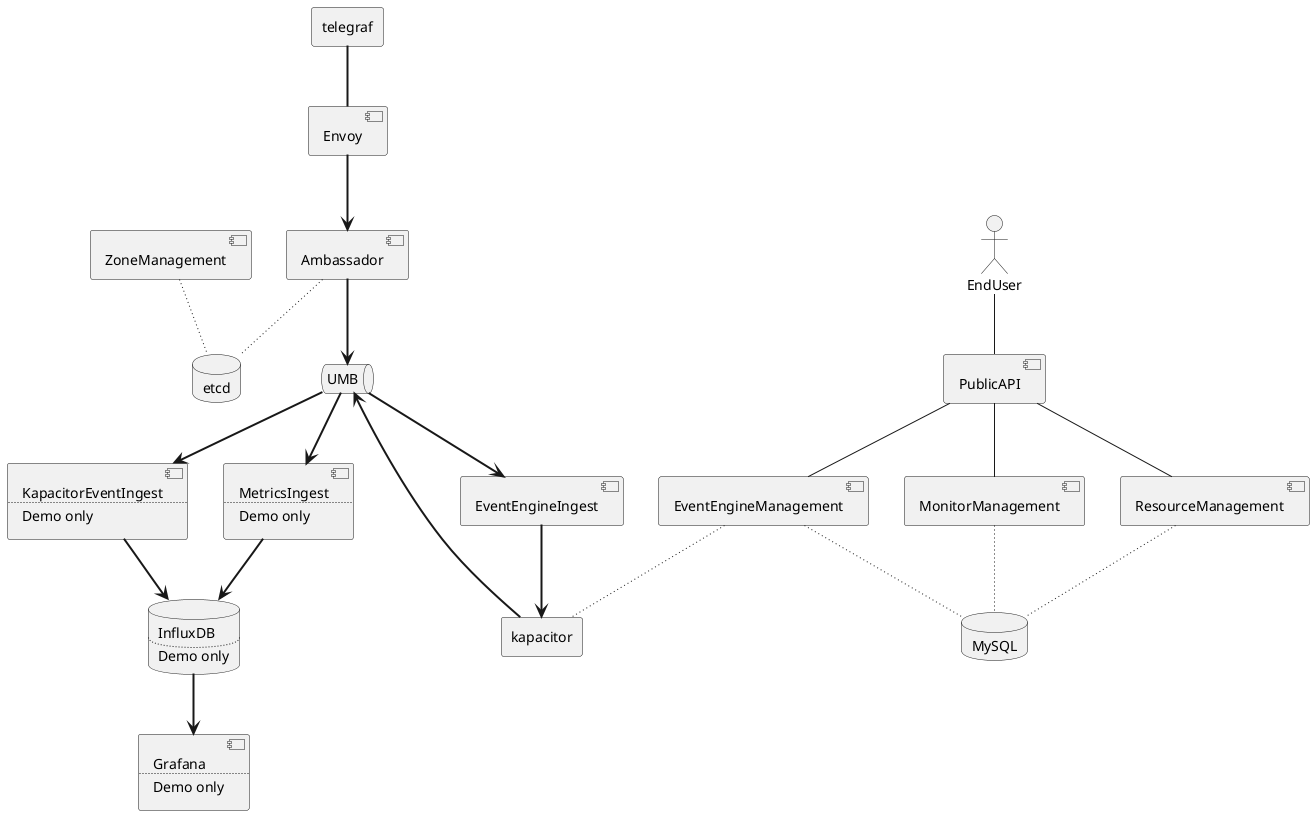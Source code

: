 @startuml

agent telegraf
component Envoy
component Ambassador
component MonitorManagement
component ResourceManagement
component ZoneManagement
database MySQL
database etcd
component MetricsIngest [
MetricsIngest
....
Demo only
]
component EventEngineIngest
component EventEngineManagement
component KapacitorEventIngest [
KapacitorEventIngest
....
Demo only
]
agent kapacitor
queue UMB
database InfluxDB [
InfluxDB
....
Demo only
]
component Grafana [
Grafana
....
Demo only
]
actor EndUser
component PublicAPI

telegraf == Envoy
Envoy ==> Ambassador
Ambassador ==> UMB
Ambassador ~~ etcd
ZoneManagement ~~ etcd
UMB ==> EventEngineIngest
UMB ==> MetricsIngest
MetricsIngest ==> InfluxDB
EventEngineIngest ==> kapacitor
kapacitor ==> UMB
UMB ==> KapacitorEventIngest
KapacitorEventIngest ==> InfluxDB

MonitorManagement ~~ MySQL
ResourceManagement ~~ MySQL
EventEngineManagement ~~ MySQL
EventEngineManagement ~~ kapacitor

InfluxDB ==> Grafana

EndUser -- PublicAPI
PublicAPI -- MonitorManagement
PublicAPI -- ResourceManagement
PublicAPI -- EventEngineManagement

@enduml